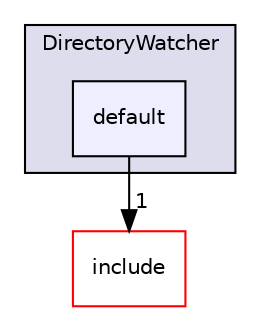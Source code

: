 digraph "lib/DirectoryWatcher/default" {
  bgcolor=transparent;
  compound=true
  node [ fontsize="10", fontname="Helvetica"];
  edge [ labelfontsize="10", labelfontname="Helvetica"];
  subgraph clusterdir_0b3989f49bdd3ef29e274320420c30d3 {
    graph [ bgcolor="#ddddee", pencolor="black", label="DirectoryWatcher" fontname="Helvetica", fontsize="10", URL="dir_0b3989f49bdd3ef29e274320420c30d3.html"]
  dir_eb29a699d4e119aa6b9f15342c1ef0f2 [shape=box, label="default", style="filled", fillcolor="#eeeeff", pencolor="black", URL="dir_eb29a699d4e119aa6b9f15342c1ef0f2.html"];
  }
  dir_d44c64559bbebec7f509842c48db8b23 [shape=box label="include" color="red" URL="dir_d44c64559bbebec7f509842c48db8b23.html"];
  dir_eb29a699d4e119aa6b9f15342c1ef0f2->dir_d44c64559bbebec7f509842c48db8b23 [headlabel="1", labeldistance=1.5 headhref="dir_000107_000001.html"];
}
